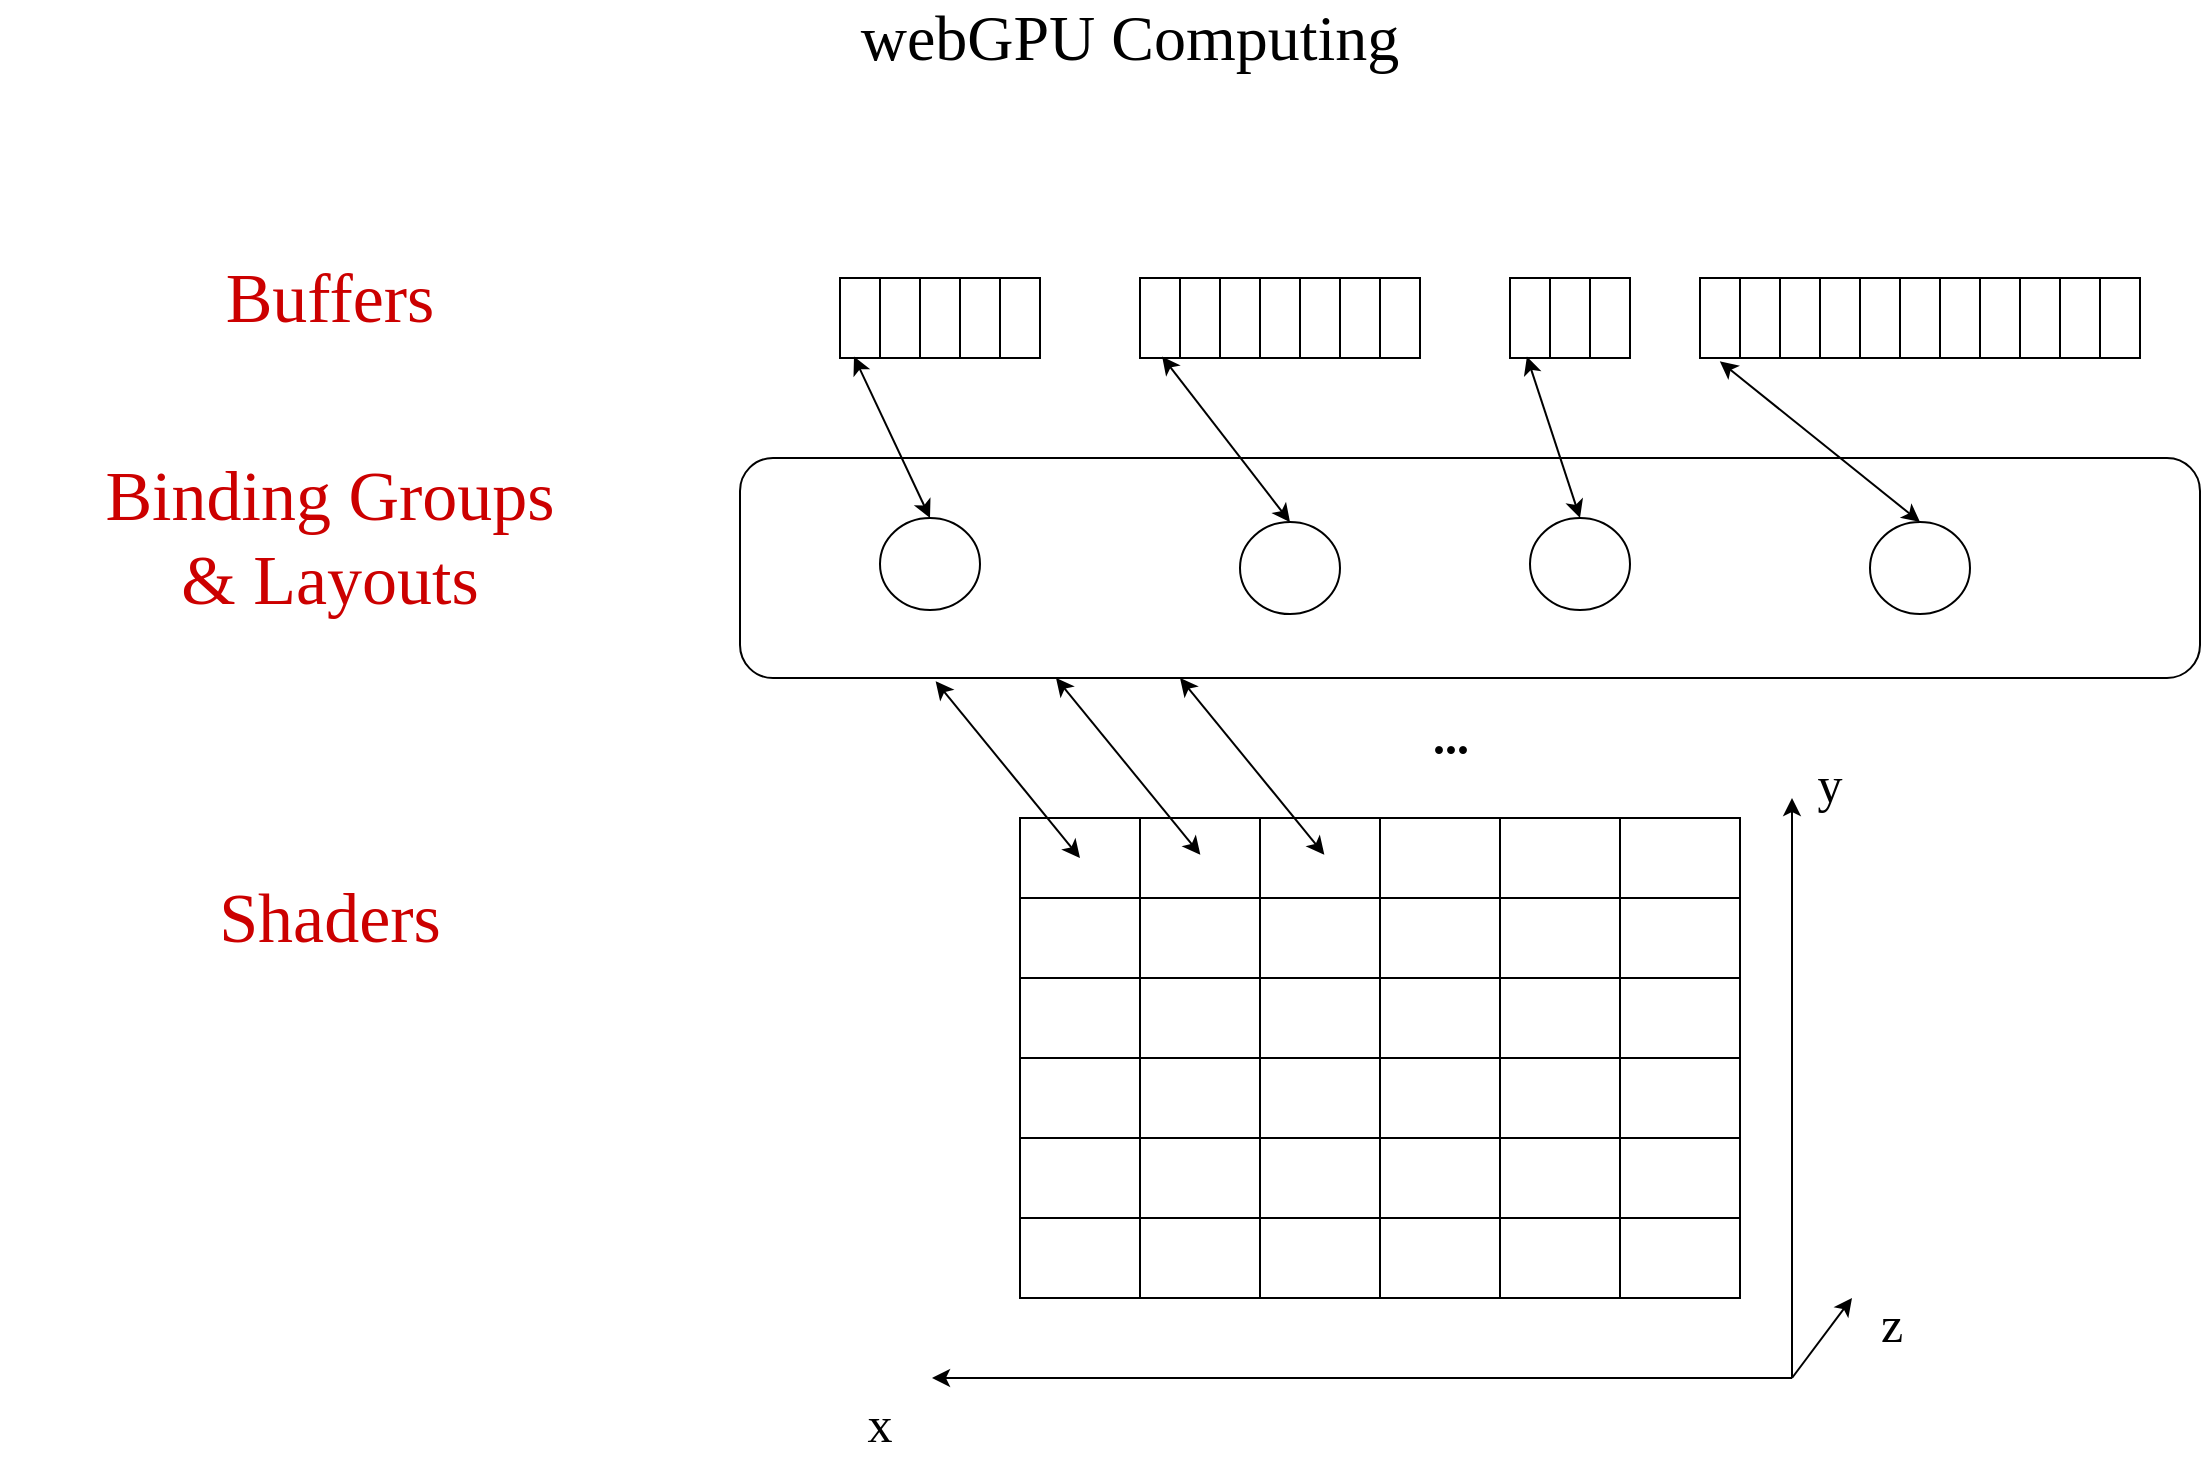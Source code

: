 <mxfile version="14.6.6" type="github">
  <diagram id="Fs4MIxVmF5xMM4W98wgM" name="Page-1">
    <mxGraphModel dx="2031" dy="1007" grid="1" gridSize="10" guides="1" tooltips="1" connect="1" arrows="1" fold="1" page="1" pageScale="1" pageWidth="1600" pageHeight="900" math="0" shadow="0">
      <root>
        <mxCell id="0" />
        <mxCell id="1" parent="0" />
        <mxCell id="2cDkV1y1r-W87eGvVOOi-1" value="&lt;font face=&quot;Verdana&quot; style=&quot;font-size: 32px&quot;&gt;webGPU Computing&lt;/font&gt;" style="text;html=1;strokeColor=none;fillColor=none;align=center;verticalAlign=middle;whiteSpace=wrap;rounded=0;" parent="1" vertex="1">
          <mxGeometry x="565" y="50" width="440" height="20" as="geometry" />
        </mxCell>
        <mxCell id="2cDkV1y1r-W87eGvVOOi-2" value="" style="shape=table;html=1;whiteSpace=wrap;startSize=0;container=1;collapsible=0;childLayout=tableLayout;" parent="1" vertex="1">
          <mxGeometry x="640" y="180" width="100" height="40" as="geometry" />
        </mxCell>
        <mxCell id="2cDkV1y1r-W87eGvVOOi-3" value="" style="shape=partialRectangle;html=1;whiteSpace=wrap;collapsible=0;dropTarget=0;pointerEvents=0;fillColor=none;top=0;left=0;bottom=0;right=0;points=[[0,0.5],[1,0.5]];portConstraint=eastwest;" parent="2cDkV1y1r-W87eGvVOOi-2" vertex="1">
          <mxGeometry width="100" height="40" as="geometry" />
        </mxCell>
        <mxCell id="2cDkV1y1r-W87eGvVOOi-4" value="" style="shape=partialRectangle;html=1;whiteSpace=wrap;connectable=0;fillColor=none;top=0;left=0;bottom=0;right=0;overflow=hidden;" parent="2cDkV1y1r-W87eGvVOOi-3" vertex="1">
          <mxGeometry width="20" height="40" as="geometry" />
        </mxCell>
        <mxCell id="2cDkV1y1r-W87eGvVOOi-5" value="" style="shape=partialRectangle;html=1;whiteSpace=wrap;connectable=0;fillColor=none;top=0;left=0;bottom=0;right=0;overflow=hidden;" parent="2cDkV1y1r-W87eGvVOOi-3" vertex="1">
          <mxGeometry x="20" width="20" height="40" as="geometry" />
        </mxCell>
        <mxCell id="2cDkV1y1r-W87eGvVOOi-6" value="" style="shape=partialRectangle;html=1;whiteSpace=wrap;connectable=0;fillColor=none;top=0;left=0;bottom=0;right=0;overflow=hidden;" parent="2cDkV1y1r-W87eGvVOOi-3" vertex="1">
          <mxGeometry x="40" width="20" height="40" as="geometry" />
        </mxCell>
        <mxCell id="2cDkV1y1r-W87eGvVOOi-15" style="shape=partialRectangle;html=1;whiteSpace=wrap;connectable=0;fillColor=none;top=0;left=0;bottom=0;right=0;overflow=hidden;" parent="2cDkV1y1r-W87eGvVOOi-3" vertex="1">
          <mxGeometry x="60" width="20" height="40" as="geometry" />
        </mxCell>
        <mxCell id="2cDkV1y1r-W87eGvVOOi-16" style="shape=partialRectangle;html=1;whiteSpace=wrap;connectable=0;fillColor=none;top=0;left=0;bottom=0;right=0;overflow=hidden;" parent="2cDkV1y1r-W87eGvVOOi-3" vertex="1">
          <mxGeometry x="80" width="20" height="40" as="geometry" />
        </mxCell>
        <mxCell id="2cDkV1y1r-W87eGvVOOi-17" value="" style="shape=table;html=1;whiteSpace=wrap;startSize=0;container=1;collapsible=0;childLayout=tableLayout;" parent="1" vertex="1">
          <mxGeometry x="790" y="180" width="140" height="40" as="geometry" />
        </mxCell>
        <mxCell id="2cDkV1y1r-W87eGvVOOi-18" value="" style="shape=partialRectangle;html=1;whiteSpace=wrap;collapsible=0;dropTarget=0;pointerEvents=0;fillColor=none;top=0;left=0;bottom=0;right=0;points=[[0,0.5],[1,0.5]];portConstraint=eastwest;" parent="2cDkV1y1r-W87eGvVOOi-17" vertex="1">
          <mxGeometry width="140" height="40" as="geometry" />
        </mxCell>
        <mxCell id="2cDkV1y1r-W87eGvVOOi-19" value="" style="shape=partialRectangle;html=1;whiteSpace=wrap;connectable=0;fillColor=none;top=0;left=0;bottom=0;right=0;overflow=hidden;" parent="2cDkV1y1r-W87eGvVOOi-18" vertex="1">
          <mxGeometry width="20" height="40" as="geometry" />
        </mxCell>
        <mxCell id="2cDkV1y1r-W87eGvVOOi-20" value="" style="shape=partialRectangle;html=1;whiteSpace=wrap;connectable=0;fillColor=none;top=0;left=0;bottom=0;right=0;overflow=hidden;" parent="2cDkV1y1r-W87eGvVOOi-18" vertex="1">
          <mxGeometry x="20" width="20" height="40" as="geometry" />
        </mxCell>
        <mxCell id="2cDkV1y1r-W87eGvVOOi-21" value="" style="shape=partialRectangle;html=1;whiteSpace=wrap;connectable=0;fillColor=none;top=0;left=0;bottom=0;right=0;overflow=hidden;" parent="2cDkV1y1r-W87eGvVOOi-18" vertex="1">
          <mxGeometry x="40" width="20" height="40" as="geometry" />
        </mxCell>
        <mxCell id="2cDkV1y1r-W87eGvVOOi-22" style="shape=partialRectangle;html=1;whiteSpace=wrap;connectable=0;fillColor=none;top=0;left=0;bottom=0;right=0;overflow=hidden;" parent="2cDkV1y1r-W87eGvVOOi-18" vertex="1">
          <mxGeometry x="60" width="20" height="40" as="geometry" />
        </mxCell>
        <mxCell id="2cDkV1y1r-W87eGvVOOi-23" style="shape=partialRectangle;html=1;whiteSpace=wrap;connectable=0;fillColor=none;top=0;left=0;bottom=0;right=0;overflow=hidden;" parent="2cDkV1y1r-W87eGvVOOi-18" vertex="1">
          <mxGeometry x="80" width="20" height="40" as="geometry" />
        </mxCell>
        <mxCell id="2cDkV1y1r-W87eGvVOOi-25" style="shape=partialRectangle;html=1;whiteSpace=wrap;connectable=0;fillColor=none;top=0;left=0;bottom=0;right=0;overflow=hidden;" parent="2cDkV1y1r-W87eGvVOOi-18" vertex="1">
          <mxGeometry x="100" width="20" height="40" as="geometry" />
        </mxCell>
        <mxCell id="2cDkV1y1r-W87eGvVOOi-24" style="shape=partialRectangle;html=1;whiteSpace=wrap;connectable=0;fillColor=none;top=0;left=0;bottom=0;right=0;overflow=hidden;" parent="2cDkV1y1r-W87eGvVOOi-18" vertex="1">
          <mxGeometry x="120" width="20" height="40" as="geometry" />
        </mxCell>
        <mxCell id="2cDkV1y1r-W87eGvVOOi-27" value="" style="shape=table;html=1;whiteSpace=wrap;startSize=0;container=1;collapsible=0;childLayout=tableLayout;" parent="1" vertex="1">
          <mxGeometry x="975" y="180" width="60" height="40" as="geometry" />
        </mxCell>
        <mxCell id="2cDkV1y1r-W87eGvVOOi-28" value="" style="shape=partialRectangle;html=1;whiteSpace=wrap;collapsible=0;dropTarget=0;pointerEvents=0;fillColor=none;top=0;left=0;bottom=0;right=0;points=[[0,0.5],[1,0.5]];portConstraint=eastwest;" parent="2cDkV1y1r-W87eGvVOOi-27" vertex="1">
          <mxGeometry width="60" height="40" as="geometry" />
        </mxCell>
        <mxCell id="2cDkV1y1r-W87eGvVOOi-29" value="" style="shape=partialRectangle;html=1;whiteSpace=wrap;connectable=0;fillColor=none;top=0;left=0;bottom=0;right=0;overflow=hidden;" parent="2cDkV1y1r-W87eGvVOOi-28" vertex="1">
          <mxGeometry width="20" height="40" as="geometry" />
        </mxCell>
        <mxCell id="2cDkV1y1r-W87eGvVOOi-30" value="" style="shape=partialRectangle;html=1;whiteSpace=wrap;connectable=0;fillColor=none;top=0;left=0;bottom=0;right=0;overflow=hidden;" parent="2cDkV1y1r-W87eGvVOOi-28" vertex="1">
          <mxGeometry x="20" width="20" height="40" as="geometry" />
        </mxCell>
        <mxCell id="2cDkV1y1r-W87eGvVOOi-31" value="" style="shape=partialRectangle;html=1;whiteSpace=wrap;connectable=0;fillColor=none;top=0;left=0;bottom=0;right=0;overflow=hidden;" parent="2cDkV1y1r-W87eGvVOOi-28" vertex="1">
          <mxGeometry x="40" width="20" height="40" as="geometry" />
        </mxCell>
        <mxCell id="2cDkV1y1r-W87eGvVOOi-36" value="" style="shape=table;html=1;whiteSpace=wrap;startSize=0;container=1;collapsible=0;childLayout=tableLayout;" parent="1" vertex="1">
          <mxGeometry x="1070" y="180" width="220" height="40" as="geometry" />
        </mxCell>
        <mxCell id="2cDkV1y1r-W87eGvVOOi-37" value="" style="shape=partialRectangle;html=1;whiteSpace=wrap;collapsible=0;dropTarget=0;pointerEvents=0;fillColor=none;top=0;left=0;bottom=0;right=0;points=[[0,0.5],[1,0.5]];portConstraint=eastwest;" parent="2cDkV1y1r-W87eGvVOOi-36" vertex="1">
          <mxGeometry width="220" height="40" as="geometry" />
        </mxCell>
        <mxCell id="2cDkV1y1r-W87eGvVOOi-38" value="" style="shape=partialRectangle;html=1;whiteSpace=wrap;connectable=0;fillColor=none;top=0;left=0;bottom=0;right=0;overflow=hidden;" parent="2cDkV1y1r-W87eGvVOOi-37" vertex="1">
          <mxGeometry width="20" height="40" as="geometry" />
        </mxCell>
        <mxCell id="2cDkV1y1r-W87eGvVOOi-39" value="" style="shape=partialRectangle;html=1;whiteSpace=wrap;connectable=0;fillColor=none;top=0;left=0;bottom=0;right=0;overflow=hidden;" parent="2cDkV1y1r-W87eGvVOOi-37" vertex="1">
          <mxGeometry x="20" width="20" height="40" as="geometry" />
        </mxCell>
        <mxCell id="2cDkV1y1r-W87eGvVOOi-40" value="" style="shape=partialRectangle;html=1;whiteSpace=wrap;connectable=0;fillColor=none;top=0;left=0;bottom=0;right=0;overflow=hidden;" parent="2cDkV1y1r-W87eGvVOOi-37" vertex="1">
          <mxGeometry x="40" width="20" height="40" as="geometry" />
        </mxCell>
        <mxCell id="2cDkV1y1r-W87eGvVOOi-41" style="shape=partialRectangle;html=1;whiteSpace=wrap;connectable=0;fillColor=none;top=0;left=0;bottom=0;right=0;overflow=hidden;" parent="2cDkV1y1r-W87eGvVOOi-37" vertex="1">
          <mxGeometry x="60" width="20" height="40" as="geometry" />
        </mxCell>
        <mxCell id="2cDkV1y1r-W87eGvVOOi-42" style="shape=partialRectangle;html=1;whiteSpace=wrap;connectable=0;fillColor=none;top=0;left=0;bottom=0;right=0;overflow=hidden;" parent="2cDkV1y1r-W87eGvVOOi-37" vertex="1">
          <mxGeometry x="80" width="20" height="40" as="geometry" />
        </mxCell>
        <mxCell id="2cDkV1y1r-W87eGvVOOi-43" style="shape=partialRectangle;html=1;whiteSpace=wrap;connectable=0;fillColor=none;top=0;left=0;bottom=0;right=0;overflow=hidden;" parent="2cDkV1y1r-W87eGvVOOi-37" vertex="1">
          <mxGeometry x="100" width="20" height="40" as="geometry" />
        </mxCell>
        <mxCell id="2cDkV1y1r-W87eGvVOOi-44" style="shape=partialRectangle;html=1;whiteSpace=wrap;connectable=0;fillColor=none;top=0;left=0;bottom=0;right=0;overflow=hidden;" parent="2cDkV1y1r-W87eGvVOOi-37" vertex="1">
          <mxGeometry x="120" width="20" height="40" as="geometry" />
        </mxCell>
        <mxCell id="2cDkV1y1r-W87eGvVOOi-45" style="shape=partialRectangle;html=1;whiteSpace=wrap;connectable=0;fillColor=none;top=0;left=0;bottom=0;right=0;overflow=hidden;" parent="2cDkV1y1r-W87eGvVOOi-37" vertex="1">
          <mxGeometry x="140" width="20" height="40" as="geometry" />
        </mxCell>
        <mxCell id="2cDkV1y1r-W87eGvVOOi-46" style="shape=partialRectangle;html=1;whiteSpace=wrap;connectable=0;fillColor=none;top=0;left=0;bottom=0;right=0;overflow=hidden;" parent="2cDkV1y1r-W87eGvVOOi-37" vertex="1">
          <mxGeometry x="160" width="20" height="40" as="geometry" />
        </mxCell>
        <mxCell id="2cDkV1y1r-W87eGvVOOi-47" style="shape=partialRectangle;html=1;whiteSpace=wrap;connectable=0;fillColor=none;top=0;left=0;bottom=0;right=0;overflow=hidden;" parent="2cDkV1y1r-W87eGvVOOi-37" vertex="1">
          <mxGeometry x="180" width="20" height="40" as="geometry" />
        </mxCell>
        <mxCell id="2cDkV1y1r-W87eGvVOOi-48" style="shape=partialRectangle;html=1;whiteSpace=wrap;connectable=0;fillColor=none;top=0;left=0;bottom=0;right=0;overflow=hidden;" parent="2cDkV1y1r-W87eGvVOOi-37" vertex="1">
          <mxGeometry x="200" width="20" height="40" as="geometry" />
        </mxCell>
        <mxCell id="2cDkV1y1r-W87eGvVOOi-49" value="Buffers" style="text;html=1;strokeColor=none;fillColor=none;align=center;verticalAlign=middle;whiteSpace=wrap;rounded=0;fontSize=35;fontFamily=Verdana;fontColor=#CC0000;" parent="1" vertex="1">
          <mxGeometry x="365" y="180" width="40" height="20" as="geometry" />
        </mxCell>
        <mxCell id="2cDkV1y1r-W87eGvVOOi-51" value="&lt;font style=&quot;font-size: 35px&quot;&gt;Binding Groups&lt;br&gt;&amp;amp; Layouts&lt;/font&gt;" style="text;html=1;strokeColor=none;fillColor=none;align=center;verticalAlign=middle;whiteSpace=wrap;rounded=0;fontSize=35;fontFamily=Verdana;fontColor=#CC0000;" parent="1" vertex="1">
          <mxGeometry x="220" y="300" width="330" height="20" as="geometry" />
        </mxCell>
        <mxCell id="2cDkV1y1r-W87eGvVOOi-52" value="" style="rounded=1;whiteSpace=wrap;html=1;fontFamily=Verdana;fontSize=35;fontColor=#CC0000;glass=0;" parent="1" vertex="1">
          <mxGeometry x="590" y="270" width="730" height="110" as="geometry" />
        </mxCell>
        <mxCell id="2cDkV1y1r-W87eGvVOOi-53" value="" style="ellipse;whiteSpace=wrap;html=1;rounded=1;glass=0;fontFamily=Verdana;fontSize=35;fontColor=#CC0000;" parent="1" vertex="1">
          <mxGeometry x="660" y="300" width="50" height="46" as="geometry" />
        </mxCell>
        <mxCell id="2cDkV1y1r-W87eGvVOOi-54" value="" style="ellipse;whiteSpace=wrap;html=1;rounded=1;glass=0;fontFamily=Verdana;fontSize=35;fontColor=#CC0000;" parent="1" vertex="1">
          <mxGeometry x="840" y="302" width="50" height="46" as="geometry" />
        </mxCell>
        <mxCell id="2cDkV1y1r-W87eGvVOOi-55" value="" style="ellipse;whiteSpace=wrap;html=1;rounded=1;glass=0;fontFamily=Verdana;fontSize=35;fontColor=#CC0000;" parent="1" vertex="1">
          <mxGeometry x="985" y="300" width="50" height="46" as="geometry" />
        </mxCell>
        <mxCell id="2cDkV1y1r-W87eGvVOOi-56" value="" style="ellipse;whiteSpace=wrap;html=1;rounded=1;glass=0;fontFamily=Verdana;fontSize=35;fontColor=#CC0000;" parent="1" vertex="1">
          <mxGeometry x="1155" y="302" width="50" height="46" as="geometry" />
        </mxCell>
        <mxCell id="2cDkV1y1r-W87eGvVOOi-57" value="" style="endArrow=classic;startArrow=classic;html=1;fontFamily=Verdana;fontSize=35;fontColor=#CC0000;entryX=0.07;entryY=0.982;entryDx=0;entryDy=0;entryPerimeter=0;exitX=0.5;exitY=0;exitDx=0;exitDy=0;" parent="1" source="2cDkV1y1r-W87eGvVOOi-53" target="2cDkV1y1r-W87eGvVOOi-3" edge="1">
          <mxGeometry width="50" height="50" relative="1" as="geometry">
            <mxPoint x="570" y="250" as="sourcePoint" />
            <mxPoint x="620" y="200" as="targetPoint" />
          </mxGeometry>
        </mxCell>
        <mxCell id="2cDkV1y1r-W87eGvVOOi-58" value="" style="endArrow=classic;startArrow=classic;html=1;fontFamily=Verdana;fontSize=35;fontColor=#CC0000;entryX=0.079;entryY=0.982;entryDx=0;entryDy=0;entryPerimeter=0;exitX=0.5;exitY=0;exitDx=0;exitDy=0;" parent="1" source="2cDkV1y1r-W87eGvVOOi-54" target="2cDkV1y1r-W87eGvVOOi-18" edge="1">
          <mxGeometry width="50" height="50" relative="1" as="geometry">
            <mxPoint x="695" y="310" as="sourcePoint" />
            <mxPoint x="657" y="229.28" as="targetPoint" />
          </mxGeometry>
        </mxCell>
        <mxCell id="2cDkV1y1r-W87eGvVOOi-59" value="" style="endArrow=classic;startArrow=classic;html=1;fontFamily=Verdana;fontSize=35;fontColor=#CC0000;entryX=0.141;entryY=0.982;entryDx=0;entryDy=0;entryPerimeter=0;exitX=0.5;exitY=0;exitDx=0;exitDy=0;" parent="1" source="2cDkV1y1r-W87eGvVOOi-55" target="2cDkV1y1r-W87eGvVOOi-28" edge="1">
          <mxGeometry width="50" height="50" relative="1" as="geometry">
            <mxPoint x="875" y="312" as="sourcePoint" />
            <mxPoint x="811.06" y="229.28" as="targetPoint" />
          </mxGeometry>
        </mxCell>
        <mxCell id="2cDkV1y1r-W87eGvVOOi-60" value="" style="endArrow=classic;startArrow=classic;html=1;fontFamily=Verdana;fontSize=35;fontColor=#CC0000;entryX=0.045;entryY=1.041;entryDx=0;entryDy=0;entryPerimeter=0;exitX=0.5;exitY=0;exitDx=0;exitDy=0;" parent="1" source="2cDkV1y1r-W87eGvVOOi-56" target="2cDkV1y1r-W87eGvVOOi-37" edge="1">
          <mxGeometry width="50" height="50" relative="1" as="geometry">
            <mxPoint x="1020.0" y="310" as="sourcePoint" />
            <mxPoint x="993.46" y="229.28" as="targetPoint" />
          </mxGeometry>
        </mxCell>
        <mxCell id="2cDkV1y1r-W87eGvVOOi-64" value="" style="shape=table;html=1;whiteSpace=wrap;startSize=0;container=1;collapsible=0;childLayout=tableLayout;rounded=0;glass=0;fontFamily=Verdana;fontSize=35;fontColor=#CC0000;" parent="1" vertex="1">
          <mxGeometry x="730" y="450" width="360" height="240" as="geometry" />
        </mxCell>
        <mxCell id="2cDkV1y1r-W87eGvVOOi-100" style="shape=partialRectangle;html=1;whiteSpace=wrap;collapsible=0;dropTarget=0;pointerEvents=0;fillColor=none;top=0;left=0;bottom=0;right=0;points=[[0,0.5],[1,0.5]];portConstraint=eastwest;" parent="2cDkV1y1r-W87eGvVOOi-64" vertex="1">
          <mxGeometry width="360" height="40" as="geometry" />
        </mxCell>
        <mxCell id="2cDkV1y1r-W87eGvVOOi-101" style="shape=partialRectangle;html=1;whiteSpace=wrap;connectable=0;fillColor=none;top=0;left=0;bottom=0;right=0;overflow=hidden;" parent="2cDkV1y1r-W87eGvVOOi-100" vertex="1">
          <mxGeometry width="60" height="40" as="geometry" />
        </mxCell>
        <mxCell id="2cDkV1y1r-W87eGvVOOi-102" style="shape=partialRectangle;html=1;whiteSpace=wrap;connectable=0;fillColor=none;top=0;left=0;bottom=0;right=0;overflow=hidden;" parent="2cDkV1y1r-W87eGvVOOi-100" vertex="1">
          <mxGeometry x="60" width="60" height="40" as="geometry" />
        </mxCell>
        <mxCell id="2cDkV1y1r-W87eGvVOOi-103" style="shape=partialRectangle;html=1;whiteSpace=wrap;connectable=0;fillColor=none;top=0;left=0;bottom=0;right=0;overflow=hidden;" parent="2cDkV1y1r-W87eGvVOOi-100" vertex="1">
          <mxGeometry x="120" width="60" height="40" as="geometry" />
        </mxCell>
        <mxCell id="2cDkV1y1r-W87eGvVOOi-104" style="shape=partialRectangle;html=1;whiteSpace=wrap;connectable=0;fillColor=none;top=0;left=0;bottom=0;right=0;overflow=hidden;" parent="2cDkV1y1r-W87eGvVOOi-100" vertex="1">
          <mxGeometry x="180" width="60" height="40" as="geometry" />
        </mxCell>
        <mxCell id="2cDkV1y1r-W87eGvVOOi-105" style="shape=partialRectangle;html=1;whiteSpace=wrap;connectable=0;fillColor=none;top=0;left=0;bottom=0;right=0;overflow=hidden;" parent="2cDkV1y1r-W87eGvVOOi-100" vertex="1">
          <mxGeometry x="240" width="60" height="40" as="geometry" />
        </mxCell>
        <mxCell id="2cDkV1y1r-W87eGvVOOi-106" style="shape=partialRectangle;html=1;whiteSpace=wrap;connectable=0;fillColor=none;top=0;left=0;bottom=0;right=0;overflow=hidden;" parent="2cDkV1y1r-W87eGvVOOi-100" vertex="1">
          <mxGeometry x="300" width="60" height="40" as="geometry" />
        </mxCell>
        <mxCell id="2cDkV1y1r-W87eGvVOOi-93" style="shape=partialRectangle;html=1;whiteSpace=wrap;collapsible=0;dropTarget=0;pointerEvents=0;fillColor=none;top=0;left=0;bottom=0;right=0;points=[[0,0.5],[1,0.5]];portConstraint=eastwest;" parent="2cDkV1y1r-W87eGvVOOi-64" vertex="1">
          <mxGeometry y="40" width="360" height="40" as="geometry" />
        </mxCell>
        <mxCell id="2cDkV1y1r-W87eGvVOOi-94" style="shape=partialRectangle;html=1;whiteSpace=wrap;connectable=0;fillColor=none;top=0;left=0;bottom=0;right=0;overflow=hidden;" parent="2cDkV1y1r-W87eGvVOOi-93" vertex="1">
          <mxGeometry width="60" height="40" as="geometry" />
        </mxCell>
        <mxCell id="2cDkV1y1r-W87eGvVOOi-95" style="shape=partialRectangle;html=1;whiteSpace=wrap;connectable=0;fillColor=none;top=0;left=0;bottom=0;right=0;overflow=hidden;" parent="2cDkV1y1r-W87eGvVOOi-93" vertex="1">
          <mxGeometry x="60" width="60" height="40" as="geometry" />
        </mxCell>
        <mxCell id="2cDkV1y1r-W87eGvVOOi-96" style="shape=partialRectangle;html=1;whiteSpace=wrap;connectable=0;fillColor=none;top=0;left=0;bottom=0;right=0;overflow=hidden;" parent="2cDkV1y1r-W87eGvVOOi-93" vertex="1">
          <mxGeometry x="120" width="60" height="40" as="geometry" />
        </mxCell>
        <mxCell id="2cDkV1y1r-W87eGvVOOi-97" style="shape=partialRectangle;html=1;whiteSpace=wrap;connectable=0;fillColor=none;top=0;left=0;bottom=0;right=0;overflow=hidden;" parent="2cDkV1y1r-W87eGvVOOi-93" vertex="1">
          <mxGeometry x="180" width="60" height="40" as="geometry" />
        </mxCell>
        <mxCell id="2cDkV1y1r-W87eGvVOOi-98" style="shape=partialRectangle;html=1;whiteSpace=wrap;connectable=0;fillColor=none;top=0;left=0;bottom=0;right=0;overflow=hidden;" parent="2cDkV1y1r-W87eGvVOOi-93" vertex="1">
          <mxGeometry x="240" width="60" height="40" as="geometry" />
        </mxCell>
        <mxCell id="2cDkV1y1r-W87eGvVOOi-99" style="shape=partialRectangle;html=1;whiteSpace=wrap;connectable=0;fillColor=none;top=0;left=0;bottom=0;right=0;overflow=hidden;" parent="2cDkV1y1r-W87eGvVOOi-93" vertex="1">
          <mxGeometry x="300" width="60" height="40" as="geometry" />
        </mxCell>
        <mxCell id="2cDkV1y1r-W87eGvVOOi-86" style="shape=partialRectangle;html=1;whiteSpace=wrap;collapsible=0;dropTarget=0;pointerEvents=0;fillColor=none;top=0;left=0;bottom=0;right=0;points=[[0,0.5],[1,0.5]];portConstraint=eastwest;" parent="2cDkV1y1r-W87eGvVOOi-64" vertex="1">
          <mxGeometry y="80" width="360" height="40" as="geometry" />
        </mxCell>
        <mxCell id="2cDkV1y1r-W87eGvVOOi-87" style="shape=partialRectangle;html=1;whiteSpace=wrap;connectable=0;fillColor=none;top=0;left=0;bottom=0;right=0;overflow=hidden;" parent="2cDkV1y1r-W87eGvVOOi-86" vertex="1">
          <mxGeometry width="60" height="40" as="geometry" />
        </mxCell>
        <mxCell id="2cDkV1y1r-W87eGvVOOi-88" style="shape=partialRectangle;html=1;whiteSpace=wrap;connectable=0;fillColor=none;top=0;left=0;bottom=0;right=0;overflow=hidden;" parent="2cDkV1y1r-W87eGvVOOi-86" vertex="1">
          <mxGeometry x="60" width="60" height="40" as="geometry" />
        </mxCell>
        <mxCell id="2cDkV1y1r-W87eGvVOOi-89" style="shape=partialRectangle;html=1;whiteSpace=wrap;connectable=0;fillColor=none;top=0;left=0;bottom=0;right=0;overflow=hidden;" parent="2cDkV1y1r-W87eGvVOOi-86" vertex="1">
          <mxGeometry x="120" width="60" height="40" as="geometry" />
        </mxCell>
        <mxCell id="2cDkV1y1r-W87eGvVOOi-90" style="shape=partialRectangle;html=1;whiteSpace=wrap;connectable=0;fillColor=none;top=0;left=0;bottom=0;right=0;overflow=hidden;" parent="2cDkV1y1r-W87eGvVOOi-86" vertex="1">
          <mxGeometry x="180" width="60" height="40" as="geometry" />
        </mxCell>
        <mxCell id="2cDkV1y1r-W87eGvVOOi-91" style="shape=partialRectangle;html=1;whiteSpace=wrap;connectable=0;fillColor=none;top=0;left=0;bottom=0;right=0;overflow=hidden;" parent="2cDkV1y1r-W87eGvVOOi-86" vertex="1">
          <mxGeometry x="240" width="60" height="40" as="geometry" />
        </mxCell>
        <mxCell id="2cDkV1y1r-W87eGvVOOi-92" style="shape=partialRectangle;html=1;whiteSpace=wrap;connectable=0;fillColor=none;top=0;left=0;bottom=0;right=0;overflow=hidden;" parent="2cDkV1y1r-W87eGvVOOi-86" vertex="1">
          <mxGeometry x="300" width="60" height="40" as="geometry" />
        </mxCell>
        <mxCell id="2cDkV1y1r-W87eGvVOOi-65" value="" style="shape=partialRectangle;html=1;whiteSpace=wrap;collapsible=0;dropTarget=0;pointerEvents=0;fillColor=none;top=0;left=0;bottom=0;right=0;points=[[0,0.5],[1,0.5]];portConstraint=eastwest;" parent="2cDkV1y1r-W87eGvVOOi-64" vertex="1">
          <mxGeometry y="120" width="360" height="40" as="geometry" />
        </mxCell>
        <mxCell id="2cDkV1y1r-W87eGvVOOi-66" value="" style="shape=partialRectangle;html=1;whiteSpace=wrap;connectable=0;fillColor=none;top=0;left=0;bottom=0;right=0;overflow=hidden;" parent="2cDkV1y1r-W87eGvVOOi-65" vertex="1">
          <mxGeometry width="60" height="40" as="geometry" />
        </mxCell>
        <mxCell id="2cDkV1y1r-W87eGvVOOi-67" value="" style="shape=partialRectangle;html=1;whiteSpace=wrap;connectable=0;fillColor=none;top=0;left=0;bottom=0;right=0;overflow=hidden;" parent="2cDkV1y1r-W87eGvVOOi-65" vertex="1">
          <mxGeometry x="60" width="60" height="40" as="geometry" />
        </mxCell>
        <mxCell id="2cDkV1y1r-W87eGvVOOi-68" value="" style="shape=partialRectangle;html=1;whiteSpace=wrap;connectable=0;fillColor=none;top=0;left=0;bottom=0;right=0;overflow=hidden;" parent="2cDkV1y1r-W87eGvVOOi-65" vertex="1">
          <mxGeometry x="120" width="60" height="40" as="geometry" />
        </mxCell>
        <mxCell id="2cDkV1y1r-W87eGvVOOi-77" style="shape=partialRectangle;html=1;whiteSpace=wrap;connectable=0;fillColor=none;top=0;left=0;bottom=0;right=0;overflow=hidden;" parent="2cDkV1y1r-W87eGvVOOi-65" vertex="1">
          <mxGeometry x="180" width="60" height="40" as="geometry" />
        </mxCell>
        <mxCell id="2cDkV1y1r-W87eGvVOOi-80" style="shape=partialRectangle;html=1;whiteSpace=wrap;connectable=0;fillColor=none;top=0;left=0;bottom=0;right=0;overflow=hidden;" parent="2cDkV1y1r-W87eGvVOOi-65" vertex="1">
          <mxGeometry x="240" width="60" height="40" as="geometry" />
        </mxCell>
        <mxCell id="2cDkV1y1r-W87eGvVOOi-83" style="shape=partialRectangle;html=1;whiteSpace=wrap;connectable=0;fillColor=none;top=0;left=0;bottom=0;right=0;overflow=hidden;" parent="2cDkV1y1r-W87eGvVOOi-65" vertex="1">
          <mxGeometry x="300" width="60" height="40" as="geometry" />
        </mxCell>
        <mxCell id="2cDkV1y1r-W87eGvVOOi-69" value="" style="shape=partialRectangle;html=1;whiteSpace=wrap;collapsible=0;dropTarget=0;pointerEvents=0;fillColor=none;top=0;left=0;bottom=0;right=0;points=[[0,0.5],[1,0.5]];portConstraint=eastwest;" parent="2cDkV1y1r-W87eGvVOOi-64" vertex="1">
          <mxGeometry y="160" width="360" height="40" as="geometry" />
        </mxCell>
        <mxCell id="2cDkV1y1r-W87eGvVOOi-70" value="" style="shape=partialRectangle;html=1;whiteSpace=wrap;connectable=0;fillColor=none;top=0;left=0;bottom=0;right=0;overflow=hidden;" parent="2cDkV1y1r-W87eGvVOOi-69" vertex="1">
          <mxGeometry width="60" height="40" as="geometry" />
        </mxCell>
        <mxCell id="2cDkV1y1r-W87eGvVOOi-71" value="" style="shape=partialRectangle;html=1;whiteSpace=wrap;connectable=0;fillColor=none;top=0;left=0;bottom=0;right=0;overflow=hidden;" parent="2cDkV1y1r-W87eGvVOOi-69" vertex="1">
          <mxGeometry x="60" width="60" height="40" as="geometry" />
        </mxCell>
        <mxCell id="2cDkV1y1r-W87eGvVOOi-72" value="" style="shape=partialRectangle;html=1;whiteSpace=wrap;connectable=0;fillColor=none;top=0;left=0;bottom=0;right=0;overflow=hidden;" parent="2cDkV1y1r-W87eGvVOOi-69" vertex="1">
          <mxGeometry x="120" width="60" height="40" as="geometry" />
        </mxCell>
        <mxCell id="2cDkV1y1r-W87eGvVOOi-78" style="shape=partialRectangle;html=1;whiteSpace=wrap;connectable=0;fillColor=none;top=0;left=0;bottom=0;right=0;overflow=hidden;" parent="2cDkV1y1r-W87eGvVOOi-69" vertex="1">
          <mxGeometry x="180" width="60" height="40" as="geometry" />
        </mxCell>
        <mxCell id="2cDkV1y1r-W87eGvVOOi-81" style="shape=partialRectangle;html=1;whiteSpace=wrap;connectable=0;fillColor=none;top=0;left=0;bottom=0;right=0;overflow=hidden;" parent="2cDkV1y1r-W87eGvVOOi-69" vertex="1">
          <mxGeometry x="240" width="60" height="40" as="geometry" />
        </mxCell>
        <mxCell id="2cDkV1y1r-W87eGvVOOi-84" style="shape=partialRectangle;html=1;whiteSpace=wrap;connectable=0;fillColor=none;top=0;left=0;bottom=0;right=0;overflow=hidden;" parent="2cDkV1y1r-W87eGvVOOi-69" vertex="1">
          <mxGeometry x="300" width="60" height="40" as="geometry" />
        </mxCell>
        <mxCell id="2cDkV1y1r-W87eGvVOOi-73" value="" style="shape=partialRectangle;html=1;whiteSpace=wrap;collapsible=0;dropTarget=0;pointerEvents=0;fillColor=none;top=0;left=0;bottom=0;right=0;points=[[0,0.5],[1,0.5]];portConstraint=eastwest;" parent="2cDkV1y1r-W87eGvVOOi-64" vertex="1">
          <mxGeometry y="200" width="360" height="40" as="geometry" />
        </mxCell>
        <mxCell id="2cDkV1y1r-W87eGvVOOi-74" value="" style="shape=partialRectangle;html=1;whiteSpace=wrap;connectable=0;fillColor=none;top=0;left=0;bottom=0;right=0;overflow=hidden;" parent="2cDkV1y1r-W87eGvVOOi-73" vertex="1">
          <mxGeometry width="60" height="40" as="geometry" />
        </mxCell>
        <mxCell id="2cDkV1y1r-W87eGvVOOi-75" value="" style="shape=partialRectangle;html=1;whiteSpace=wrap;connectable=0;fillColor=none;top=0;left=0;bottom=0;right=0;overflow=hidden;" parent="2cDkV1y1r-W87eGvVOOi-73" vertex="1">
          <mxGeometry x="60" width="60" height="40" as="geometry" />
        </mxCell>
        <mxCell id="2cDkV1y1r-W87eGvVOOi-76" value="" style="shape=partialRectangle;html=1;whiteSpace=wrap;connectable=0;fillColor=none;top=0;left=0;bottom=0;right=0;overflow=hidden;" parent="2cDkV1y1r-W87eGvVOOi-73" vertex="1">
          <mxGeometry x="120" width="60" height="40" as="geometry" />
        </mxCell>
        <mxCell id="2cDkV1y1r-W87eGvVOOi-79" style="shape=partialRectangle;html=1;whiteSpace=wrap;connectable=0;fillColor=none;top=0;left=0;bottom=0;right=0;overflow=hidden;" parent="2cDkV1y1r-W87eGvVOOi-73" vertex="1">
          <mxGeometry x="180" width="60" height="40" as="geometry" />
        </mxCell>
        <mxCell id="2cDkV1y1r-W87eGvVOOi-82" style="shape=partialRectangle;html=1;whiteSpace=wrap;connectable=0;fillColor=none;top=0;left=0;bottom=0;right=0;overflow=hidden;" parent="2cDkV1y1r-W87eGvVOOi-73" vertex="1">
          <mxGeometry x="240" width="60" height="40" as="geometry" />
        </mxCell>
        <mxCell id="2cDkV1y1r-W87eGvVOOi-85" style="shape=partialRectangle;html=1;whiteSpace=wrap;connectable=0;fillColor=none;top=0;left=0;bottom=0;right=0;overflow=hidden;" parent="2cDkV1y1r-W87eGvVOOi-73" vertex="1">
          <mxGeometry x="300" width="60" height="40" as="geometry" />
        </mxCell>
        <mxCell id="2cDkV1y1r-W87eGvVOOi-150" value="" style="endArrow=classic;startArrow=classic;html=1;fontFamily=Verdana;fontSize=35;fontColor=#CC0000;entryX=0.134;entryY=1.015;entryDx=0;entryDy=0;entryPerimeter=0;horizontal=1;" parent="1" target="2cDkV1y1r-W87eGvVOOi-52" edge="1">
          <mxGeometry width="50" height="50" relative="1" as="geometry">
            <mxPoint x="760" y="470" as="sourcePoint" />
            <mxPoint x="750" y="410" as="targetPoint" />
          </mxGeometry>
        </mxCell>
        <mxCell id="2cDkV1y1r-W87eGvVOOi-152" value="" style="endArrow=classic;startArrow=classic;html=1;fontFamily=Verdana;fontSize=35;fontColor=#CC0000;entryX=0.134;entryY=1.015;entryDx=0;entryDy=0;entryPerimeter=0;horizontal=1;" parent="1" edge="1">
          <mxGeometry width="50" height="50" relative="1" as="geometry">
            <mxPoint x="820.18" y="468.35" as="sourcePoint" />
            <mxPoint x="748.0" y="380.0" as="targetPoint" />
          </mxGeometry>
        </mxCell>
        <mxCell id="2cDkV1y1r-W87eGvVOOi-153" value="" style="endArrow=classic;startArrow=classic;html=1;fontFamily=Verdana;fontSize=35;fontColor=#CC0000;entryX=0.134;entryY=1.015;entryDx=0;entryDy=0;entryPerimeter=0;horizontal=1;" parent="1" edge="1">
          <mxGeometry width="50" height="50" relative="1" as="geometry">
            <mxPoint x="882.18" y="468.35" as="sourcePoint" />
            <mxPoint x="810.0" y="380" as="targetPoint" />
          </mxGeometry>
        </mxCell>
        <mxCell id="2cDkV1y1r-W87eGvVOOi-154" value="&lt;font color=&quot;#000000&quot;&gt;...&lt;/font&gt;" style="text;strokeColor=none;fillColor=none;html=1;fontSize=24;fontStyle=1;verticalAlign=middle;align=center;rounded=0;glass=0;fontFamily=Verdana;fontColor=#CC0000;" parent="1" vertex="1">
          <mxGeometry x="895" y="390" width="100" height="40" as="geometry" />
        </mxCell>
        <mxCell id="2cDkV1y1r-W87eGvVOOi-155" value="Shaders" style="text;html=1;strokeColor=none;fillColor=none;align=center;verticalAlign=middle;whiteSpace=wrap;rounded=0;fontSize=35;fontFamily=Verdana;fontColor=#CC0000;" parent="1" vertex="1">
          <mxGeometry x="365" y="490" width="40" height="20" as="geometry" />
        </mxCell>
        <mxCell id="2cDkV1y1r-W87eGvVOOi-156" value="" style="endArrow=classic;html=1;fontFamily=Verdana;fontSize=35;fontColor=#CC0000;" parent="1" edge="1">
          <mxGeometry width="50" height="50" relative="1" as="geometry">
            <mxPoint x="1116" y="730" as="sourcePoint" />
            <mxPoint x="1116" y="440" as="targetPoint" />
          </mxGeometry>
        </mxCell>
        <mxCell id="2cDkV1y1r-W87eGvVOOi-157" value="" style="endArrow=classic;html=1;fontFamily=Verdana;fontSize=35;fontColor=#CC0000;" parent="1" edge="1">
          <mxGeometry width="50" height="50" relative="1" as="geometry">
            <mxPoint x="1116" y="730" as="sourcePoint" />
            <mxPoint x="686" y="730" as="targetPoint" />
          </mxGeometry>
        </mxCell>
        <mxCell id="2cDkV1y1r-W87eGvVOOi-158" value="" style="endArrow=classic;html=1;fontFamily=Verdana;fontSize=35;fontColor=#CC0000;" parent="1" edge="1">
          <mxGeometry width="50" height="50" relative="1" as="geometry">
            <mxPoint x="1116" y="730" as="sourcePoint" />
            <mxPoint x="1146" y="690" as="targetPoint" />
          </mxGeometry>
        </mxCell>
        <mxCell id="2cDkV1y1r-W87eGvVOOi-160" value="&lt;font color=&quot;#000000&quot; style=&quot;font-size: 25px&quot;&gt;x&lt;/font&gt;" style="text;html=1;strokeColor=none;fillColor=none;align=center;verticalAlign=middle;whiteSpace=wrap;rounded=0;glass=0;fontFamily=Verdana;fontSize=35;fontColor=#CC0000;" parent="1" vertex="1">
          <mxGeometry x="640" y="740" width="40" height="20" as="geometry" />
        </mxCell>
        <mxCell id="2cDkV1y1r-W87eGvVOOi-161" value="&lt;font color=&quot;#000000&quot; style=&quot;font-size: 25px&quot;&gt;y&lt;/font&gt;" style="text;html=1;strokeColor=none;fillColor=none;align=center;verticalAlign=middle;whiteSpace=wrap;rounded=0;glass=0;fontFamily=Verdana;fontSize=35;fontColor=#CC0000;" parent="1" vertex="1">
          <mxGeometry x="1115" y="420" width="40" height="20" as="geometry" />
        </mxCell>
        <mxCell id="2cDkV1y1r-W87eGvVOOi-162" value="&lt;font color=&quot;#000000&quot; style=&quot;font-size: 25px&quot;&gt;z&lt;/font&gt;" style="text;html=1;strokeColor=none;fillColor=none;align=center;verticalAlign=middle;whiteSpace=wrap;rounded=0;glass=0;fontFamily=Verdana;fontSize=35;fontColor=#CC0000;" parent="1" vertex="1">
          <mxGeometry x="1146" y="690" width="40" height="20" as="geometry" />
        </mxCell>
      </root>
    </mxGraphModel>
  </diagram>
</mxfile>
